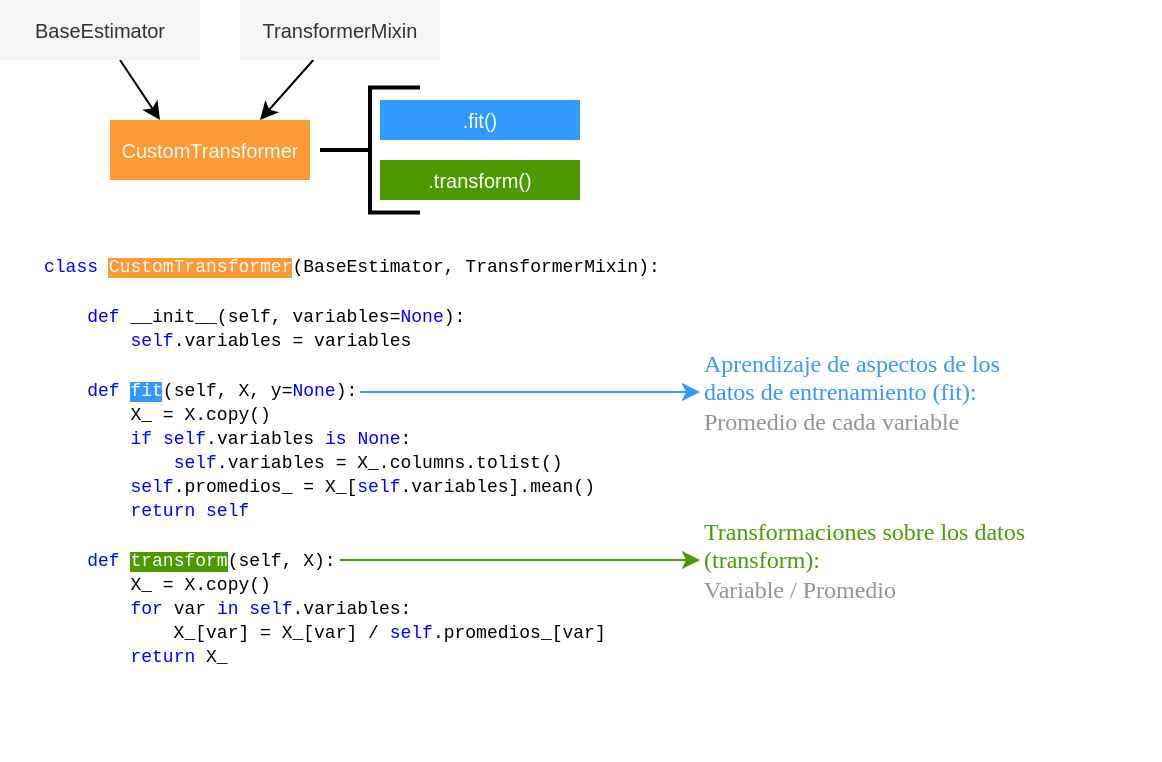 <mxfile>
    <diagram id="CMfibXNdr67PjX5RVMXQ" name="Page-1">
        <mxGraphModel dx="439" dy="532" grid="1" gridSize="10" guides="1" tooltips="1" connect="1" arrows="1" fold="1" page="1" pageScale="1" pageWidth="850" pageHeight="1100" math="0" shadow="0">
            <root>
                <mxCell id="0"/>
                <mxCell id="1" parent="0"/>
                <mxCell id="5" style="edgeStyle=none;html=1;entryX=0.75;entryY=0;entryDx=0;entryDy=0;rounded=0;curved=0;" edge="1" parent="1" source="2" target="4">
                    <mxGeometry relative="1" as="geometry"/>
                </mxCell>
                <mxCell id="2" value="TransformerMixin" style="rounded=0;whiteSpace=wrap;html=1;strokeColor=none;fillColor=#f5f5f5;fontColor=#333333;fontSize=10;" vertex="1" parent="1">
                    <mxGeometry x="140" y="120" width="100" height="30" as="geometry"/>
                </mxCell>
                <mxCell id="6" style="edgeStyle=none;html=1;entryX=0.25;entryY=0;entryDx=0;entryDy=0;rounded=0;curved=0;" edge="1" parent="1" source="3" target="4">
                    <mxGeometry relative="1" as="geometry">
                        <mxPoint x="165" y="180" as="targetPoint"/>
                    </mxGeometry>
                </mxCell>
                <mxCell id="3" value="BaseEstimator" style="rounded=0;whiteSpace=wrap;html=1;strokeColor=none;fillColor=#f5f5f5;fontColor=#333333;fontSize=10;" vertex="1" parent="1">
                    <mxGeometry x="20" y="120" width="100" height="30" as="geometry"/>
                </mxCell>
                <mxCell id="4" value="CustomTransformer" style="rounded=0;whiteSpace=wrap;html=1;strokeColor=none;fillColor=#FF9933;fontColor=#FFFFFF;fontSize=10;" vertex="1" parent="1">
                    <mxGeometry x="75" y="180" width="100" height="30" as="geometry"/>
                </mxCell>
                <mxCell id="9" value=".fit()" style="rounded=0;whiteSpace=wrap;html=1;strokeColor=none;fillColor=#3399FF;fontColor=#FFFFFF;fontSize=10;" vertex="1" parent="1">
                    <mxGeometry x="210" y="170" width="100" height="20" as="geometry"/>
                </mxCell>
                <mxCell id="11" value=".transform()" style="rounded=0;whiteSpace=wrap;html=1;strokeColor=none;fillColor=#4D9900;fontColor=#FFFFFF;fontSize=10;" vertex="1" parent="1">
                    <mxGeometry x="210" y="200" width="100" height="20" as="geometry"/>
                </mxCell>
                <mxCell id="17" value="" style="strokeWidth=2;html=1;shape=mxgraph.flowchart.annotation_2;align=left;labelPosition=right;pointerEvents=1;" vertex="1" parent="1">
                    <mxGeometry x="180" y="163.75" width="50" height="62.5" as="geometry"/>
                </mxCell>
                <UserObject label="&lt;div style=&quot;font-family: Menlo, Monaco, &amp;quot;Courier New&amp;quot;, monospace; font-weight: normal; line-height: 18px; white-space: pre;&quot;&gt;&lt;div style=&quot;&quot;&gt;&lt;div style=&quot;line-height: 100%;&quot;&gt;&lt;div style=&quot;&quot;&gt;&lt;font style=&quot;font-size: 9px; line-height: 100%;&quot;&gt;&lt;span style=&quot;background-color: light-dark(rgb(255, 255, 255), rgb(18, 18, 18)); color: rgb(0, 0, 255);&quot;&gt;class&lt;/span&gt;&lt;span style=&quot;background-color: light-dark(rgb(255, 255, 255), rgb(18, 18, 18)); color: rgb(0, 0, 0);&quot;&gt; &lt;/span&gt;&lt;span style=&quot;color: rgb(0, 0, 0); background-color: rgb(255, 153, 51);&quot;&gt;&lt;font style=&quot;color: rgb(255, 255, 255);&quot;&gt;CustomTransformer&lt;/font&gt;&lt;/span&gt;&lt;span style=&quot;background-color: light-dark(rgb(255, 255, 255), rgb(18, 18, 18)); color: rgb(0, 0, 0);&quot;&gt;(BaseEstimator, TransformerMixin):&lt;/span&gt;&lt;/font&gt;&lt;/div&gt;&lt;font style=&quot;background-color: light-dark(rgb(255, 255, 255), rgb(18, 18, 18)); color: light-dark(rgb(0, 0, 0), rgb(237, 237, 237)); font-size: 9px;&quot;&gt;&lt;br&gt;&lt;/font&gt;&lt;div style=&quot;background-color: light-dark(rgb(255, 255, 255), rgb(18, 18, 18)); color: light-dark(rgb(0, 0, 0), rgb(237, 237, 237));&quot;&gt;&lt;font style=&quot;font-size: 9px; line-height: 100%;&quot;&gt;&lt;span style=&quot;color: rgb(0, 0, 0);&quot;&gt;    &lt;/span&gt;&lt;span style=&quot;color: rgb(0, 0, 255);&quot;&gt;def&lt;/span&gt;&lt;span style=&quot;color: rgb(0, 0, 0);&quot;&gt; __init__(self, variables=&lt;/span&gt;&lt;span style=&quot;color: rgb(0, 0, 255);&quot;&gt;None&lt;/span&gt;&lt;span style=&quot;color: rgb(0, 0, 0);&quot;&gt;):&lt;/span&gt;&lt;/font&gt;&lt;/div&gt;&lt;div style=&quot;background-color: light-dark(rgb(255, 255, 255), rgb(18, 18, 18)); color: light-dark(rgb(0, 0, 0), rgb(237, 237, 237));&quot;&gt;&lt;font style=&quot;font-size: 9px; line-height: 100%;&quot;&gt;&lt;span style=&quot;color: rgb(0, 0, 0);&quot;&gt;        &lt;/span&gt;&lt;span style=&quot;color: rgb(0, 0, 255);&quot;&gt;self&lt;/span&gt;&lt;span style=&quot;color: rgb(0, 0, 0);&quot;&gt;.variables = variables&lt;/span&gt;&lt;/font&gt;&lt;/div&gt;&lt;font style=&quot;background-color: light-dark(rgb(255, 255, 255), rgb(18, 18, 18)); color: light-dark(rgb(0, 0, 0), rgb(237, 237, 237)); font-size: 9px;&quot;&gt;&lt;br&gt;&lt;/font&gt;&lt;div style=&quot;&quot;&gt;&lt;font style=&quot;font-size: 9px; line-height: 100%;&quot;&gt;&lt;span style=&quot;background-color: light-dark(rgb(255, 255, 255), rgb(18, 18, 18)); color: rgb(0, 0, 0);&quot;&gt;    &lt;/span&gt;&lt;span style=&quot;background-color: light-dark(rgb(255, 255, 255), rgb(18, 18, 18)); color: rgb(0, 0, 255);&quot;&gt;def&lt;/span&gt;&lt;span style=&quot;background-color: light-dark(rgb(255, 255, 255), rgb(18, 18, 18)); color: rgb(0, 0, 0);&quot;&gt; &lt;/span&gt;&lt;span style=&quot;color: rgb(0, 0, 0); background-color: rgb(51, 153, 255);&quot;&gt;&lt;font style=&quot;color: rgb(255, 255, 255);&quot;&gt;fit&lt;/font&gt;&lt;/span&gt;&lt;span style=&quot;background-color: light-dark(rgb(255, 255, 255), rgb(18, 18, 18)); color: rgb(0, 0, 0);&quot;&gt;(self, X, y=&lt;/span&gt;&lt;span style=&quot;background-color: light-dark(rgb(255, 255, 255), rgb(18, 18, 18)); color: rgb(0, 0, 255);&quot;&gt;None&lt;/span&gt;&lt;span style=&quot;background-color: light-dark(rgb(255, 255, 255), rgb(18, 18, 18)); color: rgb(0, 0, 0);&quot;&gt;):&lt;/span&gt;&lt;/font&gt;&lt;/div&gt;&lt;div style=&quot;background-color: light-dark(rgb(255, 255, 255), rgb(18, 18, 18)); color: light-dark(rgb(0, 0, 0), rgb(237, 237, 237));&quot;&gt;&lt;span style=&quot;color: rgb(0, 0, 0);&quot;&gt;&lt;font style=&quot;font-size: 9px; line-height: 100%;&quot;&gt;        X_ = X.copy()&lt;/font&gt;&lt;/span&gt;&lt;/div&gt;&lt;div style=&quot;background-color: light-dark(rgb(255, 255, 255), rgb(18, 18, 18)); color: light-dark(rgb(0, 0, 0), rgb(237, 237, 237));&quot;&gt;&lt;font style=&quot;font-size: 9px; line-height: 100%;&quot;&gt;&lt;span style=&quot;color: rgb(0, 0, 0);&quot;&gt;        &lt;/span&gt;&lt;span style=&quot;color: rgb(0, 0, 255);&quot;&gt;if&lt;/span&gt;&lt;span style=&quot;color: rgb(0, 0, 0);&quot;&gt; &lt;/span&gt;&lt;span style=&quot;color: rgb(0, 0, 255);&quot;&gt;self&lt;/span&gt;&lt;span style=&quot;color: rgb(0, 0, 0);&quot;&gt;.variables &lt;/span&gt;&lt;span style=&quot;color: rgb(0, 0, 255);&quot;&gt;is&lt;/span&gt;&lt;span style=&quot;color: rgb(0, 0, 0);&quot;&gt; &lt;/span&gt;&lt;span style=&quot;color: rgb(0, 0, 255);&quot;&gt;None&lt;/span&gt;&lt;span style=&quot;color: rgb(0, 0, 0);&quot;&gt;:&lt;/span&gt;&lt;/font&gt;&lt;/div&gt;&lt;div style=&quot;background-color: light-dark(rgb(255, 255, 255), rgb(18, 18, 18)); color: light-dark(rgb(0, 0, 0), rgb(237, 237, 237));&quot;&gt;&lt;font style=&quot;font-size: 9px; line-height: 100%;&quot;&gt;&lt;span style=&quot;color: rgb(0, 0, 0);&quot;&gt;            &lt;/span&gt;&lt;span style=&quot;color: rgb(0, 0, 255);&quot;&gt;self&lt;/span&gt;&lt;span style=&quot;color: rgb(0, 0, 0);&quot;&gt;.variables = X_.columns.tolist()&lt;/span&gt;&lt;/font&gt;&lt;/div&gt;&lt;div style=&quot;background-color: light-dark(rgb(255, 255, 255), rgb(18, 18, 18)); color: light-dark(rgb(0, 0, 0), rgb(237, 237, 237));&quot;&gt;&lt;font style=&quot;font-size: 9px; line-height: 100%;&quot;&gt;&lt;span style=&quot;color: rgb(0, 0, 0);&quot;&gt;        &lt;/span&gt;&lt;span style=&quot;color: rgb(0, 0, 255);&quot;&gt;self&lt;/span&gt;&lt;span style=&quot;color: rgb(0, 0, 0);&quot;&gt;.promedios_ = X_[&lt;/span&gt;&lt;span style=&quot;color: rgb(0, 0, 255);&quot;&gt;self&lt;/span&gt;&lt;span style=&quot;color: rgb(0, 0, 0);&quot;&gt;.variables].mean()&lt;/span&gt;&lt;/font&gt;&lt;/div&gt;&lt;div style=&quot;background-color: light-dark(rgb(255, 255, 255), rgb(18, 18, 18)); color: light-dark(rgb(0, 0, 0), rgb(237, 237, 237));&quot;&gt;&lt;font style=&quot;font-size: 9px; line-height: 100%;&quot;&gt;&lt;span style=&quot;color: rgb(0, 0, 0);&quot;&gt;        &lt;/span&gt;&lt;span style=&quot;color: rgb(0, 0, 255);&quot;&gt;return&lt;/span&gt;&lt;span style=&quot;color: rgb(0, 0, 0);&quot;&gt; &lt;/span&gt;&lt;span style=&quot;color: rgb(0, 0, 255);&quot;&gt;self&lt;/span&gt;&lt;/font&gt;&lt;/div&gt;&lt;font style=&quot;background-color: light-dark(rgb(255, 255, 255), rgb(18, 18, 18)); color: light-dark(rgb(0, 0, 0), rgb(237, 237, 237)); font-size: 9px;&quot;&gt;&lt;br&gt;&lt;/font&gt;&lt;div style=&quot;&quot;&gt;&lt;font style=&quot;font-size: 9px; line-height: 100%;&quot;&gt;&lt;span style=&quot;color: rgb(0, 0, 0); background-color: light-dark(rgb(255, 255, 255), rgb(18, 18, 18));&quot;&gt;    &lt;/span&gt;&lt;span style=&quot;color: rgb(0, 0, 255); background-color: light-dark(rgb(255, 255, 255), rgb(18, 18, 18));&quot;&gt;def&lt;/span&gt;&lt;span&gt;&lt;font style=&quot;color: rgb(255, 255, 255);&quot;&gt; &lt;/font&gt;&lt;span style=&quot;background-color: rgb(77, 153, 0);&quot;&gt;&lt;font style=&quot;color: rgb(255, 255, 255);&quot;&gt;transform&lt;/font&gt;&lt;/span&gt;&lt;font style=&quot;color: rgb(0, 0, 0);&quot;&gt;(self, X):&lt;/font&gt;&lt;/span&gt;&lt;/font&gt;&lt;/div&gt;&lt;div style=&quot;background-color: light-dark(rgb(255, 255, 255), rgb(18, 18, 18)); color: light-dark(rgb(0, 0, 0), rgb(237, 237, 237));&quot;&gt;&lt;span style=&quot;color: rgb(0, 0, 0);&quot;&gt;&lt;font style=&quot;font-size: 9px; line-height: 100%;&quot;&gt;        X_ = X.copy()&lt;/font&gt;&lt;/span&gt;&lt;/div&gt;&lt;div style=&quot;background-color: light-dark(rgb(255, 255, 255), rgb(18, 18, 18)); color: light-dark(rgb(0, 0, 0), rgb(237, 237, 237));&quot;&gt;&lt;font style=&quot;font-size: 9px; line-height: 100%;&quot;&gt;&lt;span style=&quot;color: rgb(0, 0, 0);&quot;&gt;        &lt;/span&gt;&lt;span style=&quot;color: rgb(0, 0, 255);&quot;&gt;for&lt;/span&gt;&lt;span style=&quot;color: rgb(0, 0, 0);&quot;&gt; var &lt;/span&gt;&lt;span style=&quot;color: rgb(0, 0, 255);&quot;&gt;in&lt;/span&gt;&lt;span style=&quot;color: rgb(0, 0, 0);&quot;&gt; &lt;/span&gt;&lt;span style=&quot;color: rgb(0, 0, 255);&quot;&gt;self&lt;/span&gt;&lt;span style=&quot;color: rgb(0, 0, 0);&quot;&gt;.variables:&lt;/span&gt;&lt;/font&gt;&lt;/div&gt;&lt;div style=&quot;background-color: light-dark(rgb(255, 255, 255), rgb(18, 18, 18)); color: light-dark(rgb(0, 0, 0), rgb(237, 237, 237));&quot;&gt;&lt;font style=&quot;font-size: 9px; line-height: 100%;&quot;&gt;&lt;span style=&quot;color: rgb(0, 0, 0);&quot;&gt;            X_[var] = X_[var] / &lt;/span&gt;&lt;span style=&quot;color: rgb(0, 0, 255);&quot;&gt;self&lt;/span&gt;&lt;span style=&quot;color: rgb(0, 0, 0);&quot;&gt;.promedios_[var]&lt;/span&gt;&lt;/font&gt;&lt;/div&gt;&lt;div style=&quot;background-color: light-dark(rgb(255, 255, 255), rgb(18, 18, 18)); color: light-dark(rgb(0, 0, 0), rgb(237, 237, 237));&quot;&gt;&lt;font style=&quot;font-size: 9px; line-height: 100%;&quot;&gt;&lt;span style=&quot;color: rgb(0, 0, 0);&quot;&gt;        &lt;/span&gt;&lt;span style=&quot;color: rgb(0, 0, 255);&quot;&gt;return&lt;/span&gt;&lt;span style=&quot;color: rgb(0, 0, 0);&quot;&gt; X_&lt;/span&gt;&lt;/font&gt;&lt;/div&gt;&lt;/div&gt;&lt;/div&gt;&lt;/div&gt;" id="18">
                    <mxCell style="text;whiteSpace=wrap;html=1;" vertex="1" parent="1">
                        <mxGeometry x="40" y="240" width="560" height="260" as="geometry"/>
                    </mxCell>
                </UserObject>
                <mxCell id="20" value="&lt;font style=&quot;color: rgb(51, 153, 255);&quot;&gt;Aprendizaje de aspectos de los datos de entrenamiento (fit): &lt;/font&gt;&lt;font style=&quot;color: rgb(147, 147, 147);&quot;&gt;Promedio de cada variable&lt;/font&gt;" style="text;html=1;align=left;verticalAlign=middle;whiteSpace=wrap;rounded=0;fontFamily=Tahoma;" vertex="1" parent="1">
                    <mxGeometry x="370" y="301" width="175" height="30" as="geometry"/>
                </mxCell>
                <mxCell id="21" value="&lt;font style=&quot;color: rgb(77, 153, 0);&quot;&gt;Transformaciones sobre los datos (transform):&amp;nbsp;&lt;/font&gt;&lt;div&gt;&lt;font style=&quot;color: rgb(147, 147, 147);&quot;&gt;Variable / Promedio&lt;/font&gt;&lt;/div&gt;" style="text;html=1;align=left;verticalAlign=middle;whiteSpace=wrap;rounded=0;fontFamily=Tahoma;" vertex="1" parent="1">
                    <mxGeometry x="370" y="385" width="175" height="30" as="geometry"/>
                </mxCell>
                <mxCell id="26" style="edgeStyle=none;html=1;strokeColor=#4D9900;" edge="1" parent="1" source="23" target="21">
                    <mxGeometry relative="1" as="geometry"/>
                </mxCell>
                <mxCell id="23" value="" style="rounded=0;whiteSpace=wrap;html=1;fillColor=none;strokeColor=none;" vertex="1" parent="1">
                    <mxGeometry x="80" y="390" width="110" height="20" as="geometry"/>
                </mxCell>
                <mxCell id="25" style="edgeStyle=none;html=1;strokeColor=#3399FF;" edge="1" parent="1" source="24" target="20">
                    <mxGeometry relative="1" as="geometry"/>
                </mxCell>
                <mxCell id="24" value="" style="rounded=0;whiteSpace=wrap;html=1;fillColor=none;strokeColor=none;" vertex="1" parent="1">
                    <mxGeometry x="80" y="306" width="120" height="20" as="geometry"/>
                </mxCell>
            </root>
        </mxGraphModel>
    </diagram>
</mxfile>